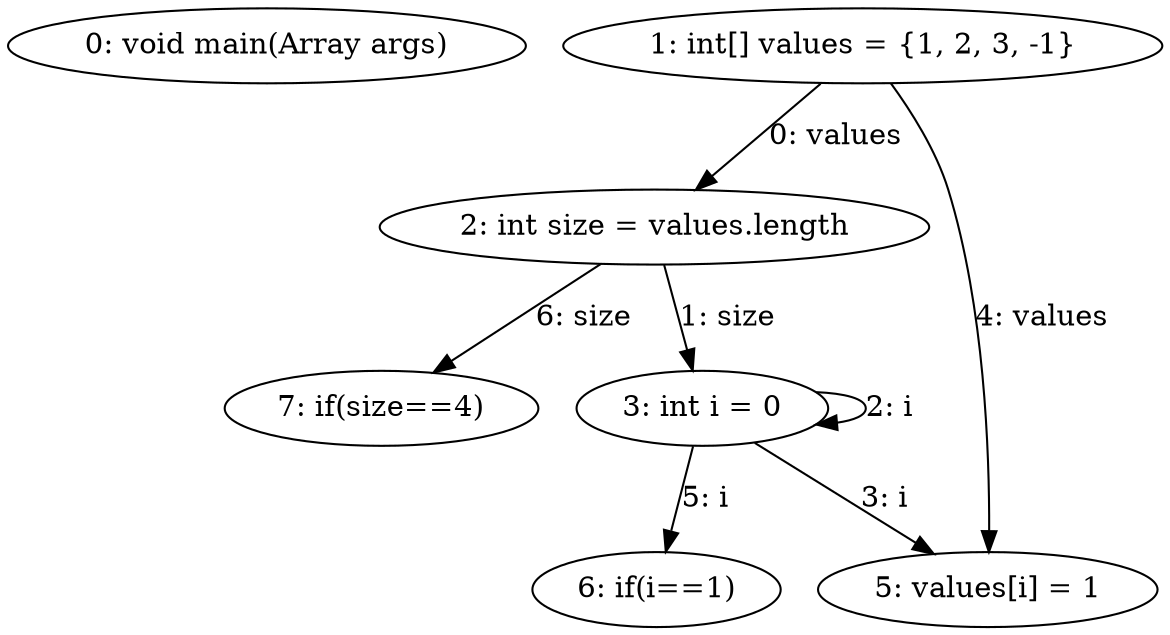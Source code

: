 digraph G {
  1 [ label="0: void main(Array args)" ];
  2 [ label="1: int[] values = {1, 2, 3, -1}" ];
  3 [ label="2: int size = values.length" ];
  4 [ label="3: int i = 0" ];
  5 [ label="5: values[i] = 1" ];
  6 [ label="6: if(i==1)" ];
  7 [ label="7: if(size==4)" ];
  2 -> 3 [ label="0: values" ];
  3 -> 4 [ label="1: size" ];
  4 -> 4 [ label="2: i" ];
  4 -> 5 [ label="3: i" ];
  2 -> 5 [ label="4: values" ];
  4 -> 6 [ label="5: i" ];
  3 -> 7 [ label="6: size" ];
}
